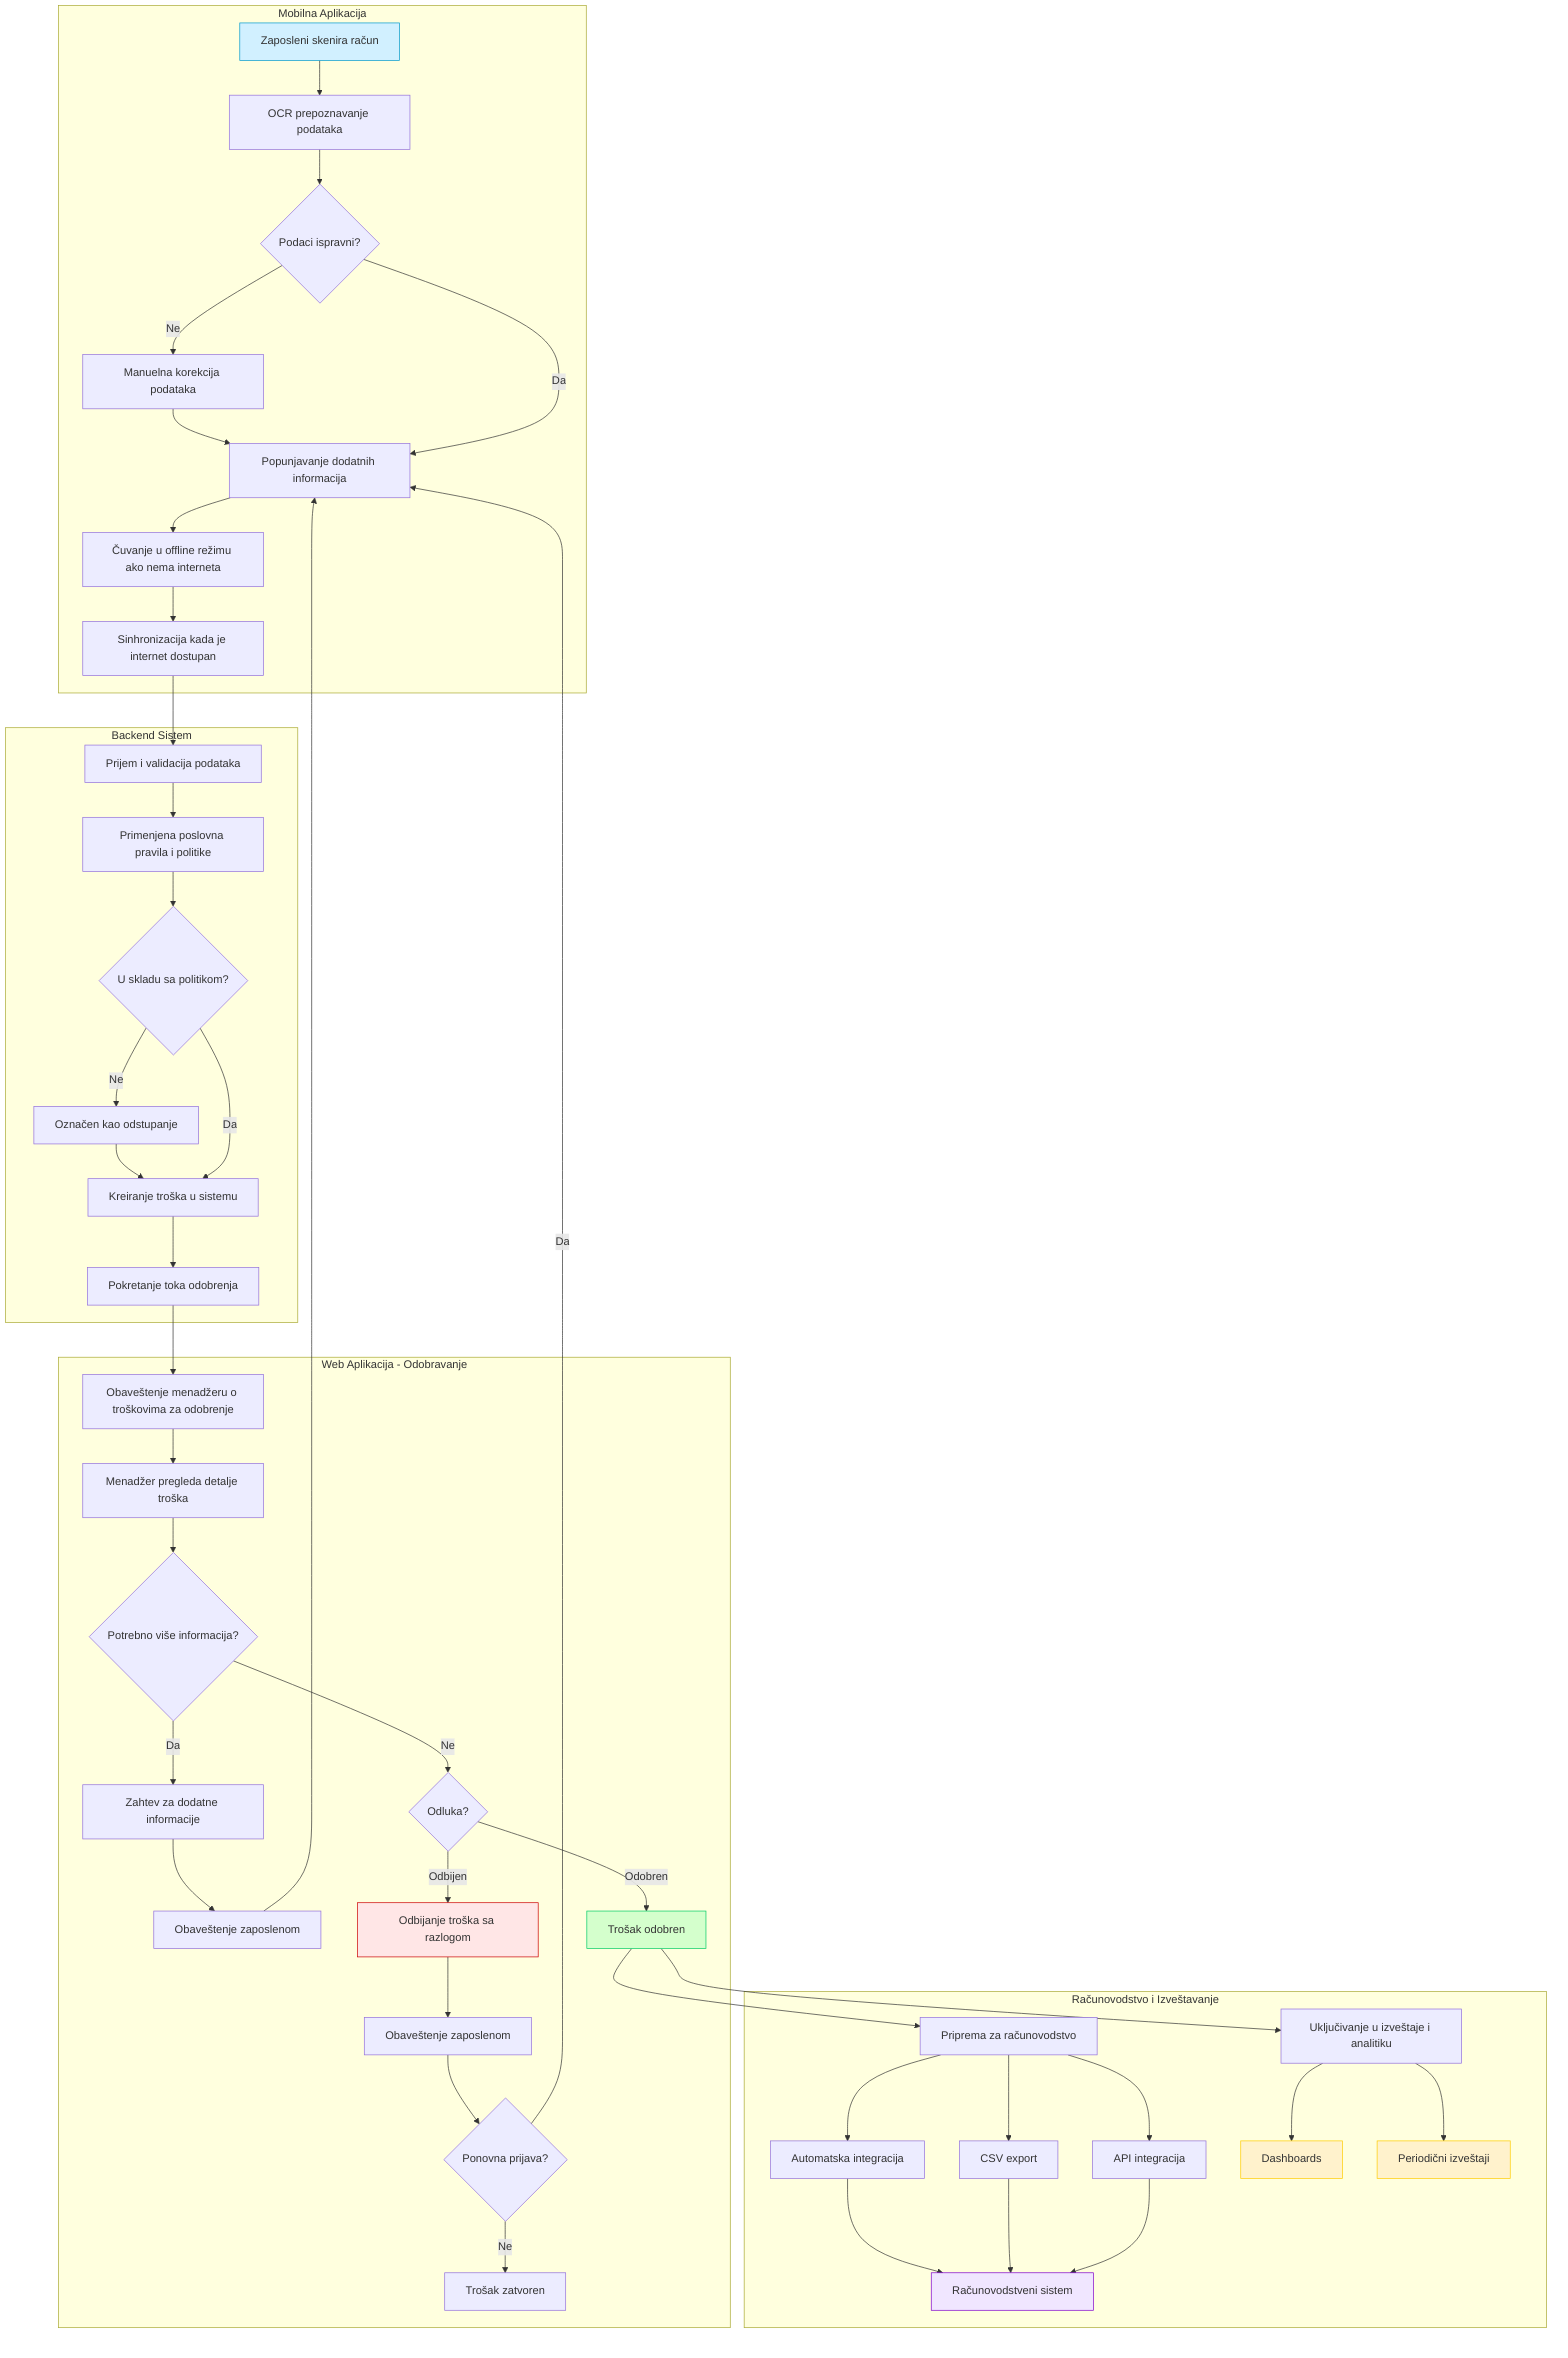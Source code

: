 flowchart TD
    subgraph Mobilna Aplikacija
        A[Zaposleni skenira račun] --> B[OCR prepoznavanje podataka]
        B --> C{Podaci ispravni?}
        C -->|Ne| D[Manuelna korekcija podataka]
        D --> E
        C -->|Da| E[Popunjavanje dodatnih informacija]
        E --> F[Čuvanje u offline režimu ako nema interneta]
        F --> G[Sinhronizacija kada je internet dostupan]
    end

    subgraph Backend Sistem
        G --> H[Prijem i validacija podataka]
        H --> I[Primenjena poslovna pravila i politike]
        I --> J{U skladu sa politikom?}
        J -->|Ne| K[Označen kao odstupanje]
        K --> L
        J -->|Da| L[Kreiranje troška u sistemu]
        L --> M[Pokretanje toka odobrenja]
    end

    subgraph Web Aplikacija - Odobravanje
        M --> N[Obaveštenje menadžeru o troškovima za odobrenje]
        N --> O[Menadžer pregleda detalje troška]
        O --> P{Potrebno više informacija?}
        P -->|Da| Q[Zahtev za dodatne informacije]
        Q --> R[Obaveštenje zaposlenom]
        R --> E
        P -->|Ne| S{Odluka?}
        S -->|Odbijen| T[Odbijanje troška sa razlogom]
        T --> U[Obaveštenje zaposlenom]
        U --> V{Ponovna prijava?}
        V -->|Da| E
        V -->|Ne| W[Trošak zatvoren]
        S -->|Odobren| X[Trošak odobren]
    end

    subgraph Računovodstvo i Izveštavanje
        X --> Y[Priprema za računovodstvo]
        Y --> Z1[Automatska integracija]
        Y --> Z2[CSV export]
        Y --> Z3[API integracija]
        Z1 --> AA[Računovodstveni sistem]
        Z2 --> AA
        Z3 --> AA
        X --> AB[Uključivanje u izveštaje i analitiku]
        AB --> AC[Dashboards]
        AB --> AD[Periodični izveštaji]
    end

    style A fill:#d1f0ff,stroke:#0099cc
    style X fill:#d4ffcc,stroke:#00cc66
    style T fill:#ffe6e6,stroke:#cc0000
    style AA fill:#f0e6ff,stroke:#8000cc
    style AC fill:#fff2cc,stroke:#ffcc00
    style AD fill:#fff2cc,stroke:#ffcc00